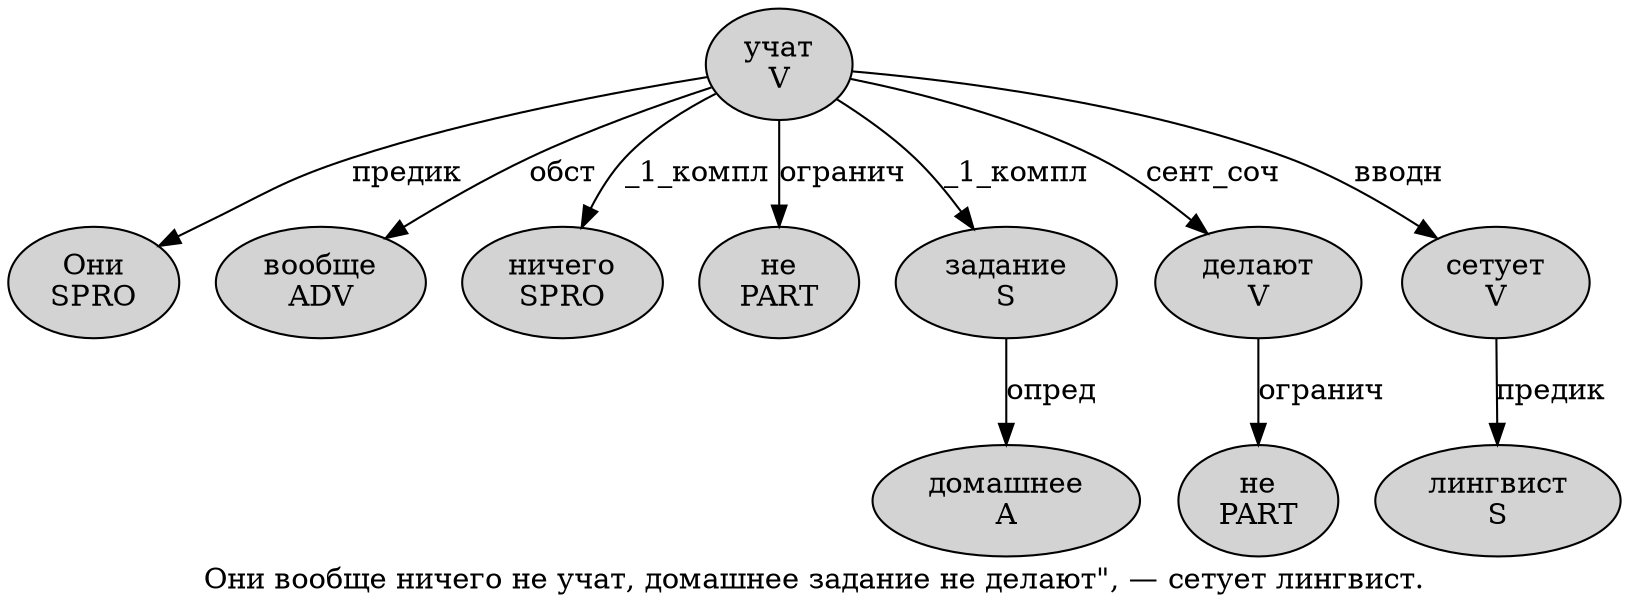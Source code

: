 digraph SENTENCE_298 {
	graph [label="Они вообще ничего не учат, домашнее задание не делают\", — сетует лингвист."]
	node [style=filled]
		0 [label="Они
SPRO" color="" fillcolor=lightgray penwidth=1 shape=ellipse]
		1 [label="вообще
ADV" color="" fillcolor=lightgray penwidth=1 shape=ellipse]
		2 [label="ничего
SPRO" color="" fillcolor=lightgray penwidth=1 shape=ellipse]
		3 [label="не
PART" color="" fillcolor=lightgray penwidth=1 shape=ellipse]
		4 [label="учат
V" color="" fillcolor=lightgray penwidth=1 shape=ellipse]
		6 [label="домашнее
A" color="" fillcolor=lightgray penwidth=1 shape=ellipse]
		7 [label="задание
S" color="" fillcolor=lightgray penwidth=1 shape=ellipse]
		8 [label="не
PART" color="" fillcolor=lightgray penwidth=1 shape=ellipse]
		9 [label="делают
V" color="" fillcolor=lightgray penwidth=1 shape=ellipse]
		13 [label="сетует
V" color="" fillcolor=lightgray penwidth=1 shape=ellipse]
		14 [label="лингвист
S" color="" fillcolor=lightgray penwidth=1 shape=ellipse]
			9 -> 8 [label="огранич"]
			13 -> 14 [label="предик"]
			7 -> 6 [label="опред"]
			4 -> 0 [label="предик"]
			4 -> 1 [label="обст"]
			4 -> 2 [label="_1_компл"]
			4 -> 3 [label="огранич"]
			4 -> 7 [label="_1_компл"]
			4 -> 9 [label="сент_соч"]
			4 -> 13 [label="вводн"]
}
